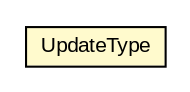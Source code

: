 #!/usr/local/bin/dot
#
# Class diagram 
# Generated by UMLGraph version R5_6-24-gf6e263 (http://www.umlgraph.org/)
#

digraph G {
	edge [fontname="arial",fontsize=10,labelfontname="arial",labelfontsize=10];
	node [fontname="arial",fontsize=10,shape=plaintext];
	nodesep=0.25;
	ranksep=0.5;
	// org.oasis_open.docs.wsrf.rp_2.UpdateType
	c1279352 [label=<<table title="org.oasis_open.docs.wsrf.rp_2.UpdateType" border="0" cellborder="1" cellspacing="0" cellpadding="2" port="p" bgcolor="lemonChiffon" href="./UpdateType.html">
		<tr><td><table border="0" cellspacing="0" cellpadding="1">
<tr><td align="center" balign="center"> UpdateType </td></tr>
		</table></td></tr>
		</table>>, URL="./UpdateType.html", fontname="arial", fontcolor="black", fontsize=10.0];
}

